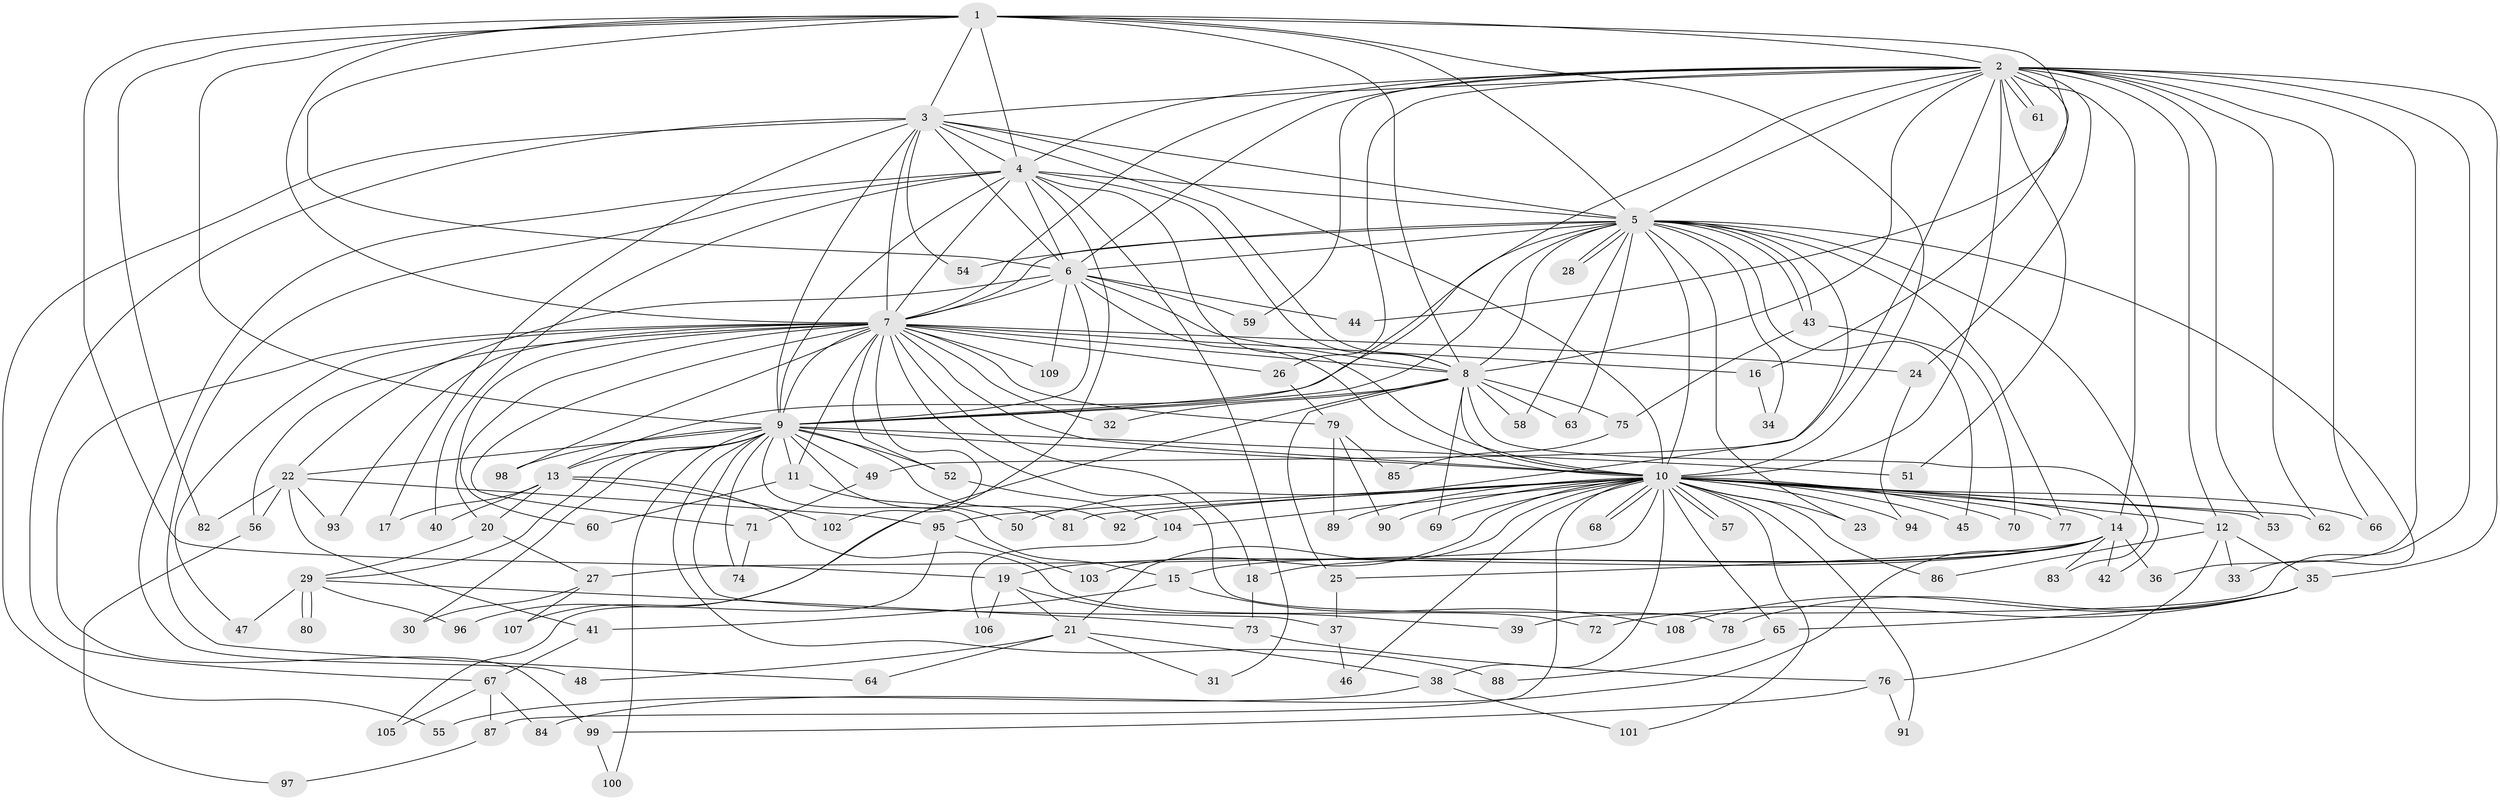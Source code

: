 // Generated by graph-tools (version 1.1) at 2025/25/03/09/25 03:25:40]
// undirected, 109 vertices, 243 edges
graph export_dot {
graph [start="1"]
  node [color=gray90,style=filled];
  1;
  2;
  3;
  4;
  5;
  6;
  7;
  8;
  9;
  10;
  11;
  12;
  13;
  14;
  15;
  16;
  17;
  18;
  19;
  20;
  21;
  22;
  23;
  24;
  25;
  26;
  27;
  28;
  29;
  30;
  31;
  32;
  33;
  34;
  35;
  36;
  37;
  38;
  39;
  40;
  41;
  42;
  43;
  44;
  45;
  46;
  47;
  48;
  49;
  50;
  51;
  52;
  53;
  54;
  55;
  56;
  57;
  58;
  59;
  60;
  61;
  62;
  63;
  64;
  65;
  66;
  67;
  68;
  69;
  70;
  71;
  72;
  73;
  74;
  75;
  76;
  77;
  78;
  79;
  80;
  81;
  82;
  83;
  84;
  85;
  86;
  87;
  88;
  89;
  90;
  91;
  92;
  93;
  94;
  95;
  96;
  97;
  98;
  99;
  100;
  101;
  102;
  103;
  104;
  105;
  106;
  107;
  108;
  109;
  1 -- 2;
  1 -- 3;
  1 -- 4;
  1 -- 5;
  1 -- 6;
  1 -- 7;
  1 -- 8;
  1 -- 9;
  1 -- 10;
  1 -- 19;
  1 -- 44;
  1 -- 82;
  2 -- 3;
  2 -- 4;
  2 -- 5;
  2 -- 6;
  2 -- 7;
  2 -- 8;
  2 -- 9;
  2 -- 10;
  2 -- 12;
  2 -- 14;
  2 -- 16;
  2 -- 24;
  2 -- 26;
  2 -- 35;
  2 -- 36;
  2 -- 39;
  2 -- 49;
  2 -- 51;
  2 -- 53;
  2 -- 59;
  2 -- 61;
  2 -- 61;
  2 -- 62;
  2 -- 66;
  3 -- 4;
  3 -- 5;
  3 -- 6;
  3 -- 7;
  3 -- 8;
  3 -- 9;
  3 -- 10;
  3 -- 17;
  3 -- 54;
  3 -- 55;
  3 -- 67;
  4 -- 5;
  4 -- 6;
  4 -- 7;
  4 -- 8;
  4 -- 9;
  4 -- 10;
  4 -- 31;
  4 -- 40;
  4 -- 48;
  4 -- 64;
  4 -- 107;
  5 -- 6;
  5 -- 7;
  5 -- 8;
  5 -- 9;
  5 -- 10;
  5 -- 13;
  5 -- 23;
  5 -- 28;
  5 -- 28;
  5 -- 33;
  5 -- 34;
  5 -- 42;
  5 -- 43;
  5 -- 43;
  5 -- 45;
  5 -- 50;
  5 -- 54;
  5 -- 58;
  5 -- 63;
  5 -- 77;
  6 -- 7;
  6 -- 8;
  6 -- 9;
  6 -- 10;
  6 -- 22;
  6 -- 44;
  6 -- 59;
  6 -- 109;
  7 -- 8;
  7 -- 9;
  7 -- 10;
  7 -- 11;
  7 -- 16;
  7 -- 18;
  7 -- 20;
  7 -- 24;
  7 -- 26;
  7 -- 32;
  7 -- 47;
  7 -- 52;
  7 -- 56;
  7 -- 60;
  7 -- 71;
  7 -- 78;
  7 -- 79;
  7 -- 93;
  7 -- 98;
  7 -- 99;
  7 -- 102;
  7 -- 109;
  8 -- 9;
  8 -- 10;
  8 -- 25;
  8 -- 32;
  8 -- 58;
  8 -- 63;
  8 -- 69;
  8 -- 75;
  8 -- 83;
  8 -- 96;
  9 -- 10;
  9 -- 11;
  9 -- 13;
  9 -- 15;
  9 -- 22;
  9 -- 29;
  9 -- 30;
  9 -- 37;
  9 -- 49;
  9 -- 51;
  9 -- 52;
  9 -- 74;
  9 -- 81;
  9 -- 88;
  9 -- 92;
  9 -- 98;
  9 -- 100;
  10 -- 12;
  10 -- 14;
  10 -- 21;
  10 -- 23;
  10 -- 27;
  10 -- 38;
  10 -- 45;
  10 -- 46;
  10 -- 53;
  10 -- 57;
  10 -- 57;
  10 -- 62;
  10 -- 65;
  10 -- 66;
  10 -- 68;
  10 -- 68;
  10 -- 69;
  10 -- 70;
  10 -- 77;
  10 -- 81;
  10 -- 86;
  10 -- 87;
  10 -- 89;
  10 -- 90;
  10 -- 91;
  10 -- 92;
  10 -- 94;
  10 -- 95;
  10 -- 101;
  10 -- 103;
  10 -- 104;
  11 -- 50;
  11 -- 60;
  12 -- 33;
  12 -- 35;
  12 -- 76;
  12 -- 86;
  13 -- 17;
  13 -- 20;
  13 -- 40;
  13 -- 72;
  13 -- 102;
  14 -- 15;
  14 -- 18;
  14 -- 19;
  14 -- 25;
  14 -- 36;
  14 -- 42;
  14 -- 83;
  14 -- 84;
  15 -- 41;
  15 -- 108;
  16 -- 34;
  18 -- 73;
  19 -- 21;
  19 -- 39;
  19 -- 106;
  20 -- 27;
  20 -- 29;
  21 -- 31;
  21 -- 38;
  21 -- 48;
  21 -- 64;
  22 -- 41;
  22 -- 56;
  22 -- 82;
  22 -- 93;
  22 -- 95;
  24 -- 94;
  25 -- 37;
  26 -- 79;
  27 -- 30;
  27 -- 107;
  29 -- 47;
  29 -- 73;
  29 -- 80;
  29 -- 80;
  29 -- 96;
  35 -- 65;
  35 -- 72;
  35 -- 78;
  35 -- 108;
  37 -- 46;
  38 -- 55;
  38 -- 101;
  41 -- 67;
  43 -- 70;
  43 -- 75;
  49 -- 71;
  52 -- 104;
  56 -- 97;
  65 -- 88;
  67 -- 84;
  67 -- 87;
  67 -- 105;
  71 -- 74;
  73 -- 76;
  75 -- 85;
  76 -- 91;
  76 -- 99;
  79 -- 85;
  79 -- 89;
  79 -- 90;
  87 -- 97;
  95 -- 103;
  95 -- 105;
  99 -- 100;
  104 -- 106;
}
